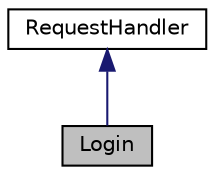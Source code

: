 digraph "Login"
{
  edge [fontname="Helvetica",fontsize="10",labelfontname="Helvetica",labelfontsize="10"];
  node [fontname="Helvetica",fontsize="10",shape=record];
  Node1 [label="Login",height=0.2,width=0.4,color="black", fillcolor="grey75", style="filled", fontcolor="black"];
  Node2 -> Node1 [dir="back",color="midnightblue",fontsize="10",style="solid"];
  Node2 [label="RequestHandler",height=0.2,width=0.4,color="black", fillcolor="white", style="filled",URL="$class_request_handler.html",tooltip="Handler genérico para un request de un usuario. "];
}
